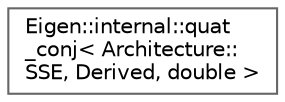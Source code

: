 digraph "类继承关系图"
{
 // LATEX_PDF_SIZE
  bgcolor="transparent";
  edge [fontname=Helvetica,fontsize=10,labelfontname=Helvetica,labelfontsize=10];
  node [fontname=Helvetica,fontsize=10,shape=box,height=0.2,width=0.4];
  rankdir="LR";
  Node0 [id="Node000000",label="Eigen::internal::quat\l_conj\< Architecture::\lSSE, Derived, double \>",height=0.2,width=0.4,color="grey40", fillcolor="white", style="filled",URL="$struct_eigen_1_1internal_1_1quat__conj_3_01_architecture_1_1_s_s_e_00_01_derived_00_01double_01_4.html",tooltip=" "];
}
